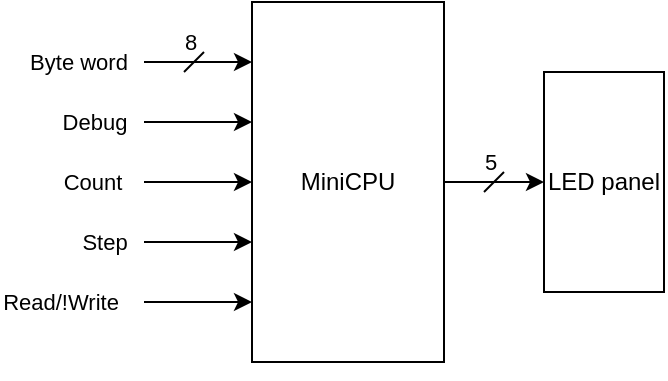 <mxfile version="25.0.2">
  <diagram name="Page-1" id="HJlYjbr4Hni7urxMzNgn">
    <mxGraphModel dx="750" dy="449" grid="1" gridSize="10" guides="1" tooltips="1" connect="1" arrows="1" fold="1" page="1" pageScale="1" pageWidth="827" pageHeight="1169" math="0" shadow="0">
      <root>
        <mxCell id="0" />
        <mxCell id="1" parent="0" />
        <mxCell id="SbQLLcVUO8iqOAUAcNTR-21" style="edgeStyle=orthogonalEdgeStyle;rounded=0;orthogonalLoop=1;jettySize=auto;html=1;" edge="1" parent="1" source="SbQLLcVUO8iqOAUAcNTR-1">
          <mxGeometry relative="1" as="geometry">
            <mxPoint x="500" y="290" as="targetPoint" />
          </mxGeometry>
        </mxCell>
        <mxCell id="SbQLLcVUO8iqOAUAcNTR-1" value="MiniCPU" style="rounded=0;whiteSpace=wrap;html=1;" vertex="1" parent="1">
          <mxGeometry x="354" y="200" width="96" height="180" as="geometry" />
        </mxCell>
        <mxCell id="SbQLLcVUO8iqOAUAcNTR-8" value="" style="endArrow=classic;html=1;rounded=0;" edge="1" parent="1">
          <mxGeometry width="50" height="50" relative="1" as="geometry">
            <mxPoint x="300" y="230" as="sourcePoint" />
            <mxPoint x="354" y="230" as="targetPoint" />
          </mxGeometry>
        </mxCell>
        <mxCell id="SbQLLcVUO8iqOAUAcNTR-14" value="Byte word" style="edgeLabel;html=1;align=center;verticalAlign=middle;resizable=0;points=[];" vertex="1" connectable="0" parent="SbQLLcVUO8iqOAUAcNTR-8">
          <mxGeometry x="-0.275" y="1" relative="1" as="geometry">
            <mxPoint x="-53" y="1" as="offset" />
          </mxGeometry>
        </mxCell>
        <mxCell id="SbQLLcVUO8iqOAUAcNTR-9" value="" style="endArrow=classic;html=1;rounded=0;" edge="1" parent="1">
          <mxGeometry width="50" height="50" relative="1" as="geometry">
            <mxPoint x="300" y="260" as="sourcePoint" />
            <mxPoint x="354" y="260" as="targetPoint" />
          </mxGeometry>
        </mxCell>
        <mxCell id="SbQLLcVUO8iqOAUAcNTR-15" value="Debug" style="edgeLabel;html=1;align=center;verticalAlign=middle;resizable=0;points=[];" vertex="1" connectable="0" parent="SbQLLcVUO8iqOAUAcNTR-9">
          <mxGeometry x="-0.157" y="-2" relative="1" as="geometry">
            <mxPoint x="-48" y="-2" as="offset" />
          </mxGeometry>
        </mxCell>
        <mxCell id="SbQLLcVUO8iqOAUAcNTR-10" value="" style="endArrow=classic;html=1;rounded=0;" edge="1" parent="1">
          <mxGeometry width="50" height="50" relative="1" as="geometry">
            <mxPoint x="300" y="290" as="sourcePoint" />
            <mxPoint x="354" y="290" as="targetPoint" />
          </mxGeometry>
        </mxCell>
        <mxCell id="SbQLLcVUO8iqOAUAcNTR-16" value="Count" style="edgeLabel;html=1;align=center;verticalAlign=middle;resizable=0;points=[];" vertex="1" connectable="0" parent="SbQLLcVUO8iqOAUAcNTR-10">
          <mxGeometry x="-0.038" y="-1" relative="1" as="geometry">
            <mxPoint x="-52" y="-1" as="offset" />
          </mxGeometry>
        </mxCell>
        <mxCell id="SbQLLcVUO8iqOAUAcNTR-11" value="" style="endArrow=classic;html=1;rounded=0;" edge="1" parent="1">
          <mxGeometry width="50" height="50" relative="1" as="geometry">
            <mxPoint x="300" y="320" as="sourcePoint" />
            <mxPoint x="354" y="320" as="targetPoint" />
          </mxGeometry>
        </mxCell>
        <mxCell id="SbQLLcVUO8iqOAUAcNTR-12" value="Read/!Write" style="edgeLabel;html=1;align=center;verticalAlign=middle;resizable=0;points=[];" vertex="1" connectable="0" parent="SbQLLcVUO8iqOAUAcNTR-11">
          <mxGeometry x="-0.315" y="1" relative="1" as="geometry">
            <mxPoint x="-61" y="31" as="offset" />
          </mxGeometry>
        </mxCell>
        <mxCell id="SbQLLcVUO8iqOAUAcNTR-17" value="Step" style="edgeLabel;html=1;align=center;verticalAlign=middle;resizable=0;points=[];" vertex="1" connectable="0" parent="SbQLLcVUO8iqOAUAcNTR-11">
          <mxGeometry x="-0.065" y="2" relative="1" as="geometry">
            <mxPoint x="-45" y="2" as="offset" />
          </mxGeometry>
        </mxCell>
        <mxCell id="SbQLLcVUO8iqOAUAcNTR-13" value="" style="endArrow=classic;html=1;rounded=0;" edge="1" parent="1">
          <mxGeometry width="50" height="50" relative="1" as="geometry">
            <mxPoint x="300" y="350" as="sourcePoint" />
            <mxPoint x="354" y="350" as="targetPoint" />
          </mxGeometry>
        </mxCell>
        <mxCell id="SbQLLcVUO8iqOAUAcNTR-20" style="edgeStyle=orthogonalEdgeStyle;rounded=0;orthogonalLoop=1;jettySize=auto;html=1;exitX=0.5;exitY=1;exitDx=0;exitDy=0;" edge="1" parent="1" source="SbQLLcVUO8iqOAUAcNTR-1" target="SbQLLcVUO8iqOAUAcNTR-1">
          <mxGeometry relative="1" as="geometry" />
        </mxCell>
        <mxCell id="SbQLLcVUO8iqOAUAcNTR-24" value="LED panel" style="rounded=0;whiteSpace=wrap;html=1;" vertex="1" parent="1">
          <mxGeometry x="500" y="235" width="60" height="110" as="geometry" />
        </mxCell>
        <mxCell id="SbQLLcVUO8iqOAUAcNTR-27" value="" style="endArrow=none;html=1;rounded=0;" edge="1" parent="1">
          <mxGeometry width="50" height="50" relative="1" as="geometry">
            <mxPoint x="320" y="235" as="sourcePoint" />
            <mxPoint x="330" y="225" as="targetPoint" />
          </mxGeometry>
        </mxCell>
        <mxCell id="SbQLLcVUO8iqOAUAcNTR-28" value="8" style="edgeLabel;html=1;align=center;verticalAlign=middle;resizable=0;points=[];" vertex="1" connectable="0" parent="SbQLLcVUO8iqOAUAcNTR-27">
          <mxGeometry x="-0.532" relative="1" as="geometry">
            <mxPoint y="-13" as="offset" />
          </mxGeometry>
        </mxCell>
        <mxCell id="SbQLLcVUO8iqOAUAcNTR-29" value="" style="endArrow=none;html=1;rounded=0;" edge="1" parent="1">
          <mxGeometry width="50" height="50" relative="1" as="geometry">
            <mxPoint x="470" y="295" as="sourcePoint" />
            <mxPoint x="480" y="285" as="targetPoint" />
          </mxGeometry>
        </mxCell>
        <mxCell id="SbQLLcVUO8iqOAUAcNTR-30" value="5" style="edgeLabel;html=1;align=center;verticalAlign=middle;resizable=0;points=[];" vertex="1" connectable="0" parent="SbQLLcVUO8iqOAUAcNTR-29">
          <mxGeometry x="-0.532" relative="1" as="geometry">
            <mxPoint y="-13" as="offset" />
          </mxGeometry>
        </mxCell>
      </root>
    </mxGraphModel>
  </diagram>
</mxfile>
